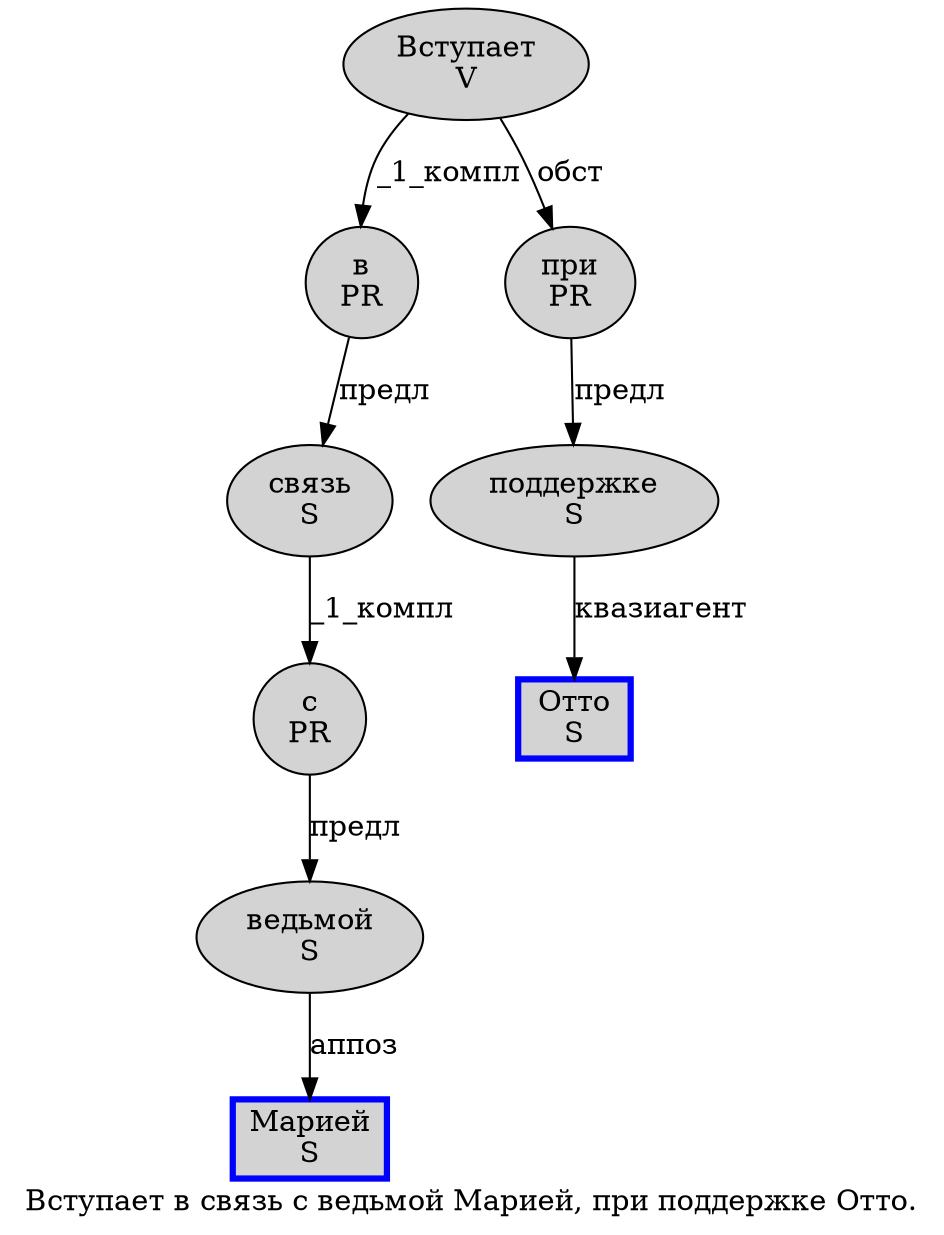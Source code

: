 digraph SENTENCE_1167 {
	graph [label="Вступает в связь с ведьмой Марией, при поддержке Отто."]
	node [style=filled]
		0 [label="Вступает
V" color="" fillcolor=lightgray penwidth=1 shape=ellipse]
		1 [label="в
PR" color="" fillcolor=lightgray penwidth=1 shape=ellipse]
		2 [label="связь
S" color="" fillcolor=lightgray penwidth=1 shape=ellipse]
		3 [label="с
PR" color="" fillcolor=lightgray penwidth=1 shape=ellipse]
		4 [label="ведьмой
S" color="" fillcolor=lightgray penwidth=1 shape=ellipse]
		5 [label="Марией
S" color=blue fillcolor=lightgray penwidth=3 shape=box]
		7 [label="при
PR" color="" fillcolor=lightgray penwidth=1 shape=ellipse]
		8 [label="поддержке
S" color="" fillcolor=lightgray penwidth=1 shape=ellipse]
		9 [label="Отто
S" color=blue fillcolor=lightgray penwidth=3 shape=box]
			7 -> 8 [label="предл"]
			0 -> 1 [label="_1_компл"]
			0 -> 7 [label="обст"]
			3 -> 4 [label="предл"]
			2 -> 3 [label="_1_компл"]
			8 -> 9 [label="квазиагент"]
			4 -> 5 [label="аппоз"]
			1 -> 2 [label="предл"]
}